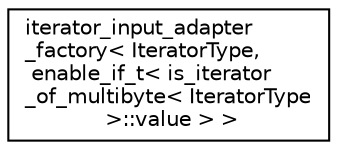 digraph "Graphical Class Hierarchy"
{
 // LATEX_PDF_SIZE
  edge [fontname="Helvetica",fontsize="10",labelfontname="Helvetica",labelfontsize="10"];
  node [fontname="Helvetica",fontsize="10",shape=record];
  rankdir="LR";
  Node0 [label="iterator_input_adapter\l_factory\< IteratorType,\l enable_if_t\< is_iterator\l_of_multibyte\< IteratorType\l \>::value \> \>",height=0.2,width=0.4,color="black", fillcolor="white", style="filled",URL="$structdetail_1_1iterator__input__adapter__factory_3_01IteratorType_00_01enable__if__t_3_01is__it379df2cab17a32e3e44924a3e0b8f300.html",tooltip=" "];
}
